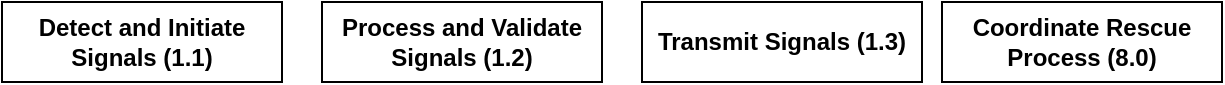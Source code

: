 <mxfile version="24.3.1" type="github">
  <diagram name="Page-1" id="fyQJrKO3HGvpboNa-rPu">
    <mxGraphModel dx="1154" dy="514" grid="1" gridSize="10" guides="1" tooltips="1" connect="1" arrows="1" fold="1" page="1" pageScale="1" pageWidth="2336" pageHeight="1654" math="0" shadow="0">
      <root>
        <mxCell id="0" />
        <mxCell id="1" parent="0" />
        <mxCell id="Rn9gUrKCNcuoDYYOBClU-2" value="&lt;strong&gt;Detect and Initiate Signals (1.1)&lt;/strong&gt;" style="whiteSpace=wrap;html=1;align=center;" vertex="1" parent="1">
          <mxGeometry x="320" y="210" width="140" height="40" as="geometry" />
        </mxCell>
        <mxCell id="Rn9gUrKCNcuoDYYOBClU-3" value="&lt;strong&gt;Process and Validate Signals (1.2)&lt;/strong&gt;" style="whiteSpace=wrap;html=1;align=center;" vertex="1" parent="1">
          <mxGeometry x="480" y="210" width="140" height="40" as="geometry" />
        </mxCell>
        <mxCell id="Rn9gUrKCNcuoDYYOBClU-4" value="&lt;strong&gt;Transmit Signals (1.3)&lt;/strong&gt;" style="whiteSpace=wrap;html=1;align=center;" vertex="1" parent="1">
          <mxGeometry x="640" y="210" width="140" height="40" as="geometry" />
        </mxCell>
        <mxCell id="Rn9gUrKCNcuoDYYOBClU-5" value="&lt;strong&gt;Coordinate Rescue Process (8.0)&lt;/strong&gt;" style="whiteSpace=wrap;html=1;align=center;" vertex="1" parent="1">
          <mxGeometry x="790" y="210" width="140" height="40" as="geometry" />
        </mxCell>
      </root>
    </mxGraphModel>
  </diagram>
</mxfile>
